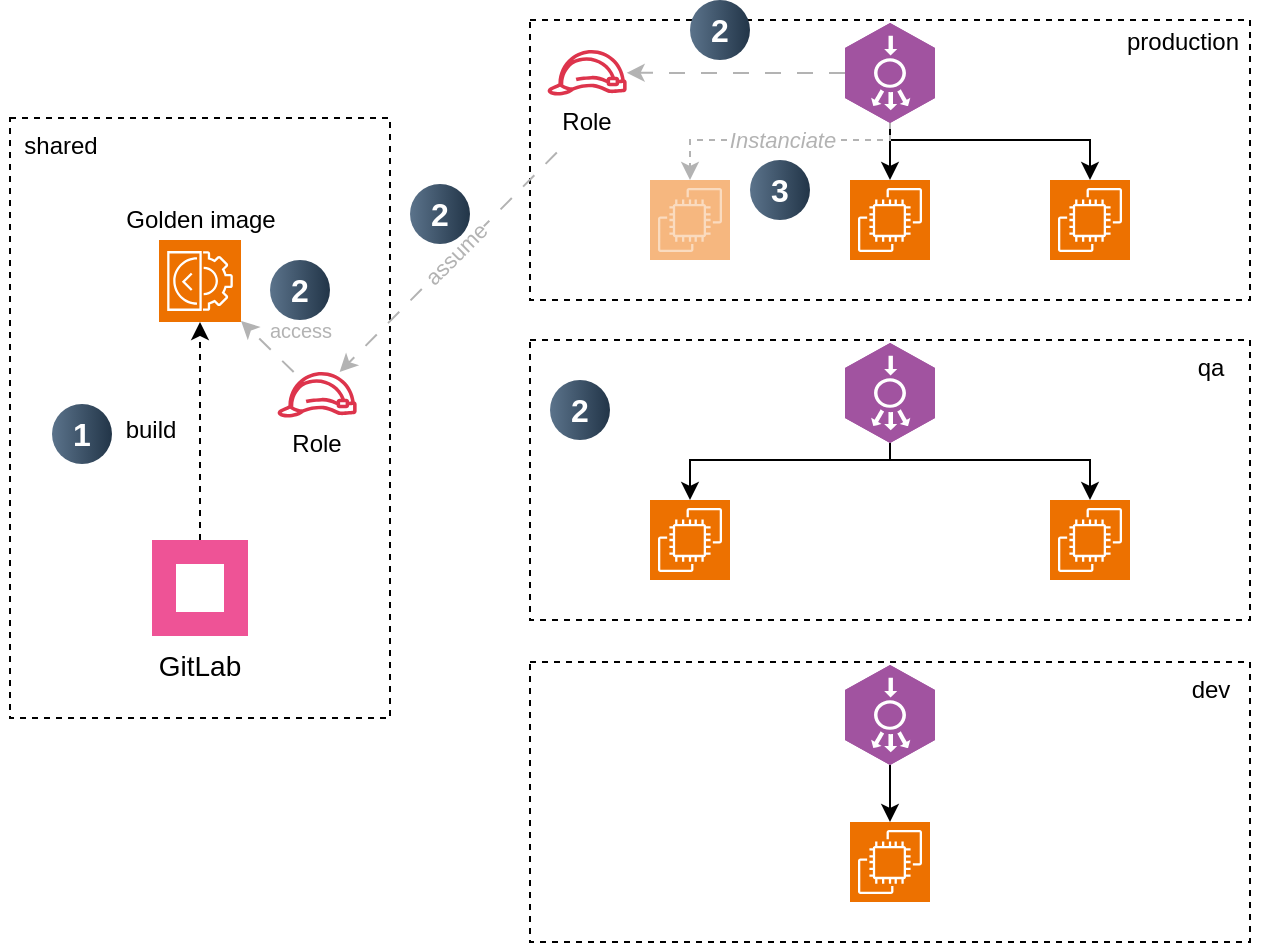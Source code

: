 <mxfile version="28.1.2">
  <diagram name="Page-1" id="UMdIsJpFt6OiylJDPuEt">
    <mxGraphModel dx="970" dy="643" grid="1" gridSize="10" guides="1" tooltips="1" connect="1" arrows="1" fold="1" page="1" pageScale="1" pageWidth="850" pageHeight="1100" math="0" shadow="0">
      <root>
        <mxCell id="0" />
        <mxCell id="1" parent="0" />
        <mxCell id="ceMDOJEJxZefSHWDEho2-1" value="" style="rounded=0;whiteSpace=wrap;html=1;fillColor=none;dashed=1;" parent="1" vertex="1">
          <mxGeometry x="400" y="360" width="360" height="140" as="geometry" />
        </mxCell>
        <mxCell id="ceMDOJEJxZefSHWDEho2-3" value="production" style="text;html=1;align=center;verticalAlign=middle;resizable=0;points=[];autosize=1;strokeColor=none;fillColor=none;" parent="1" vertex="1">
          <mxGeometry x="686" y="356" width="80" height="30" as="geometry" />
        </mxCell>
        <mxCell id="ceMDOJEJxZefSHWDEho2-7" value="" style="edgeStyle=orthogonalEdgeStyle;rounded=0;orthogonalLoop=1;jettySize=auto;html=1;" parent="1" source="ceMDOJEJxZefSHWDEho2-4" target="ceMDOJEJxZefSHWDEho2-5" edge="1">
          <mxGeometry relative="1" as="geometry" />
        </mxCell>
        <mxCell id="ceMDOJEJxZefSHWDEho2-8" style="edgeStyle=orthogonalEdgeStyle;rounded=0;orthogonalLoop=1;jettySize=auto;html=1;" parent="1" source="ceMDOJEJxZefSHWDEho2-4" target="ceMDOJEJxZefSHWDEho2-6" edge="1">
          <mxGeometry relative="1" as="geometry">
            <Array as="points">
              <mxPoint x="580" y="420" />
              <mxPoint x="680" y="420" />
            </Array>
          </mxGeometry>
        </mxCell>
        <mxCell id="ceMDOJEJxZefSHWDEho2-23" style="edgeStyle=orthogonalEdgeStyle;rounded=0;orthogonalLoop=1;jettySize=auto;html=1;strokeColor=#B3B3B3;dashed=1;" parent="1" source="ceMDOJEJxZefSHWDEho2-4" target="ceMDOJEJxZefSHWDEho2-22" edge="1">
          <mxGeometry relative="1" as="geometry">
            <Array as="points">
              <mxPoint x="580" y="420" />
              <mxPoint x="480" y="420" />
            </Array>
          </mxGeometry>
        </mxCell>
        <mxCell id="ceMDOJEJxZefSHWDEho2-24" value="&lt;i&gt;&lt;font style=&quot;color: rgb(179, 179, 179);&quot;&gt;Instanciate&lt;/font&gt;&lt;/i&gt;" style="edgeLabel;html=1;align=center;verticalAlign=middle;resizable=0;points=[];" parent="ceMDOJEJxZefSHWDEho2-23" vertex="1" connectable="0">
          <mxGeometry x="0.194" relative="1" as="geometry">
            <mxPoint x="14" as="offset" />
          </mxGeometry>
        </mxCell>
        <mxCell id="ceMDOJEJxZefSHWDEho2-48" style="edgeStyle=orthogonalEdgeStyle;rounded=0;orthogonalLoop=1;jettySize=auto;html=1;dashed=1;dashPattern=8 8;strokeColor=#B3B3B3;" parent="1" source="ceMDOJEJxZefSHWDEho2-4" target="ceMDOJEJxZefSHWDEho2-46" edge="1">
          <mxGeometry relative="1" as="geometry" />
        </mxCell>
        <mxCell id="ceMDOJEJxZefSHWDEho2-4" value="" style="verticalLabelPosition=bottom;sketch=0;html=1;fillColor=#A153A0;strokeColor=#ffffff;verticalAlign=top;align=center;points=[[0,0.5,0],[0.125,0.25,0],[0.25,0,0],[0.5,0,0],[0.75,0,0],[0.875,0.25,0],[1,0.5,0],[0.875,0.75,0],[0.75,1,0],[0.5,1,0],[0.125,0.75,0]];pointerEvents=1;shape=mxgraph.cisco_safe.compositeIcon;bgIcon=mxgraph.cisco_safe.design.blank_device;resIcon=mxgraph.cisco_safe.design.load_balancer;rotation=90;" parent="1" vertex="1">
          <mxGeometry x="555" y="364" width="50" height="45" as="geometry" />
        </mxCell>
        <mxCell id="ceMDOJEJxZefSHWDEho2-5" value="" style="sketch=0;points=[[0,0,0],[0.25,0,0],[0.5,0,0],[0.75,0,0],[1,0,0],[0,1,0],[0.25,1,0],[0.5,1,0],[0.75,1,0],[1,1,0],[0,0.25,0],[0,0.5,0],[0,0.75,0],[1,0.25,0],[1,0.5,0],[1,0.75,0]];outlineConnect=0;fontColor=#232F3E;fillColor=#ED7100;strokeColor=#ffffff;dashed=0;verticalLabelPosition=bottom;verticalAlign=top;align=center;html=1;fontSize=12;fontStyle=0;aspect=fixed;shape=mxgraph.aws4.resourceIcon;resIcon=mxgraph.aws4.ec2;" parent="1" vertex="1">
          <mxGeometry x="560" y="440" width="40" height="40" as="geometry" />
        </mxCell>
        <mxCell id="ceMDOJEJxZefSHWDEho2-6" value="" style="sketch=0;points=[[0,0,0],[0.25,0,0],[0.5,0,0],[0.75,0,0],[1,0,0],[0,1,0],[0.25,1,0],[0.5,1,0],[0.75,1,0],[1,1,0],[0,0.25,0],[0,0.5,0],[0,0.75,0],[1,0.25,0],[1,0.5,0],[1,0.75,0]];outlineConnect=0;fontColor=#232F3E;fillColor=#ED7100;strokeColor=#ffffff;dashed=0;verticalLabelPosition=bottom;verticalAlign=top;align=center;html=1;fontSize=12;fontStyle=0;aspect=fixed;shape=mxgraph.aws4.resourceIcon;resIcon=mxgraph.aws4.ec2;" parent="1" vertex="1">
          <mxGeometry x="660" y="440" width="40" height="40" as="geometry" />
        </mxCell>
        <mxCell id="ceMDOJEJxZefSHWDEho2-9" value="" style="rounded=0;whiteSpace=wrap;html=1;fillColor=none;dashed=1;" parent="1" vertex="1">
          <mxGeometry x="140" y="409" width="190" height="300" as="geometry" />
        </mxCell>
        <mxCell id="ceMDOJEJxZefSHWDEho2-10" value="shared" style="text;html=1;align=center;verticalAlign=middle;resizable=0;points=[];autosize=1;strokeColor=none;fillColor=none;" parent="1" vertex="1">
          <mxGeometry x="135" y="408" width="60" height="30" as="geometry" />
        </mxCell>
        <mxCell id="ceMDOJEJxZefSHWDEho2-13" value="" style="sketch=0;points=[[0,0,0],[0.25,0,0],[0.5,0,0],[0.75,0,0],[1,0,0],[0,1,0],[0.25,1,0],[0.5,1,0],[0.75,1,0],[1,1,0],[0,0.25,0],[0,0.5,0],[0,0.75,0],[1,0.25,0],[1,0.5,0],[1,0.75,0]];outlineConnect=0;fontColor=#232F3E;fillColor=#ED7100;strokeColor=#ffffff;dashed=0;verticalLabelPosition=bottom;verticalAlign=top;align=center;html=1;fontSize=12;fontStyle=0;aspect=fixed;shape=mxgraph.aws4.resourceIcon;resIcon=mxgraph.aws4.ec2_image_builder;" parent="1" vertex="1">
          <mxGeometry x="214.5" y="470" width="41" height="41" as="geometry" />
        </mxCell>
        <mxCell id="ceMDOJEJxZefSHWDEho2-14" value="Golden image" style="text;html=1;align=center;verticalAlign=middle;resizable=0;points=[];autosize=1;strokeColor=none;fillColor=none;" parent="1" vertex="1">
          <mxGeometry x="185" y="445" width="100" height="30" as="geometry" />
        </mxCell>
        <mxCell id="ceMDOJEJxZefSHWDEho2-15" value="GitLab" style="shape=rect;fillColor=#EE5396;aspect=fixed;resizable=0;labelPosition=center;verticalLabelPosition=bottom;align=center;verticalAlign=top;strokeColor=none;fontSize=14;" parent="1" vertex="1">
          <mxGeometry x="211" y="620" width="48" height="48" as="geometry" />
        </mxCell>
        <mxCell id="ceMDOJEJxZefSHWDEho2-16" value="" style="fillColor=#ffffff;strokeColor=none;dashed=0;outlineConnect=0;html=1;labelPosition=center;verticalLabelPosition=bottom;verticalAlign=top;part=1;movable=0;resizable=0;rotatable=0;shape=mxgraph.ibm_cloud.logo--gitlab" parent="ceMDOJEJxZefSHWDEho2-15" vertex="1">
          <mxGeometry width="24" height="24" relative="1" as="geometry">
            <mxPoint x="12" y="12" as="offset" />
          </mxGeometry>
        </mxCell>
        <mxCell id="ceMDOJEJxZefSHWDEho2-17" style="edgeStyle=orthogonalEdgeStyle;rounded=0;orthogonalLoop=1;jettySize=auto;html=1;entryX=0.5;entryY=1;entryDx=0;entryDy=0;entryPerimeter=0;exitX=0.5;exitY=0;exitDx=0;exitDy=0;dashed=1;" parent="1" source="ceMDOJEJxZefSHWDEho2-15" target="ceMDOJEJxZefSHWDEho2-13" edge="1">
          <mxGeometry relative="1" as="geometry" />
        </mxCell>
        <mxCell id="ceMDOJEJxZefSHWDEho2-18" value="build" style="text;html=1;align=center;verticalAlign=middle;resizable=0;points=[];autosize=1;strokeColor=none;fillColor=none;" parent="1" vertex="1">
          <mxGeometry x="185" y="550" width="50" height="30" as="geometry" />
        </mxCell>
        <mxCell id="ceMDOJEJxZefSHWDEho2-21" value="" style="group" parent="1" vertex="1" connectable="0">
          <mxGeometry x="260" y="536" width="60" height="44" as="geometry" />
        </mxCell>
        <mxCell id="ceMDOJEJxZefSHWDEho2-19" value="" style="sketch=0;outlineConnect=0;fontColor=#232F3E;gradientColor=none;fillColor=#DD344C;strokeColor=none;dashed=0;verticalLabelPosition=bottom;verticalAlign=top;align=center;html=1;fontSize=12;fontStyle=0;aspect=fixed;pointerEvents=1;shape=mxgraph.aws4.role;" parent="ceMDOJEJxZefSHWDEho2-21" vertex="1">
          <mxGeometry x="13.386" width="40.34" height="22.757" as="geometry" />
        </mxCell>
        <mxCell id="ceMDOJEJxZefSHWDEho2-20" value="Role" style="text;html=1;align=center;verticalAlign=middle;resizable=0;points=[];autosize=1;strokeColor=none;fillColor=none;" parent="ceMDOJEJxZefSHWDEho2-21" vertex="1">
          <mxGeometry x="8.256" y="21.241" width="50" height="30" as="geometry" />
        </mxCell>
        <mxCell id="ceMDOJEJxZefSHWDEho2-22" value="" style="sketch=0;points=[[0,0,0],[0.25,0,0],[0.5,0,0],[0.75,0,0],[1,0,0],[0,1,0],[0.25,1,0],[0.5,1,0],[0.75,1,0],[1,1,0],[0,0.25,0],[0,0.5,0],[0,0.75,0],[1,0.25,0],[1,0.5,0],[1,0.75,0]];outlineConnect=0;fontColor=#232F3E;fillColor=#ED7100;strokeColor=#ffffff;dashed=0;verticalLabelPosition=bottom;verticalAlign=top;align=center;html=1;fontSize=12;fontStyle=0;aspect=fixed;shape=mxgraph.aws4.resourceIcon;resIcon=mxgraph.aws4.ec2;opacity=50;" parent="1" vertex="1">
          <mxGeometry x="460" y="440" width="40" height="40" as="geometry" />
        </mxCell>
        <mxCell id="ceMDOJEJxZefSHWDEho2-25" value="" style="rounded=0;whiteSpace=wrap;html=1;fillColor=none;dashed=1;" parent="1" vertex="1">
          <mxGeometry x="400" y="520" width="360" height="140" as="geometry" />
        </mxCell>
        <mxCell id="ceMDOJEJxZefSHWDEho2-26" value="" style="edgeStyle=orthogonalEdgeStyle;rounded=0;orthogonalLoop=1;jettySize=auto;html=1;" parent="1" source="ceMDOJEJxZefSHWDEho2-30" target="ceMDOJEJxZefSHWDEho2-31" edge="1">
          <mxGeometry relative="1" as="geometry">
            <Array as="points">
              <mxPoint x="580" y="580" />
              <mxPoint x="480" y="580" />
            </Array>
          </mxGeometry>
        </mxCell>
        <mxCell id="ceMDOJEJxZefSHWDEho2-27" style="edgeStyle=orthogonalEdgeStyle;rounded=0;orthogonalLoop=1;jettySize=auto;html=1;" parent="1" source="ceMDOJEJxZefSHWDEho2-30" target="ceMDOJEJxZefSHWDEho2-32" edge="1">
          <mxGeometry relative="1" as="geometry">
            <Array as="points">
              <mxPoint x="580" y="580" />
              <mxPoint x="680" y="580" />
            </Array>
          </mxGeometry>
        </mxCell>
        <mxCell id="ceMDOJEJxZefSHWDEho2-30" value="" style="verticalLabelPosition=bottom;sketch=0;html=1;fillColor=#A153A0;strokeColor=#ffffff;verticalAlign=top;align=center;points=[[0,0.5,0],[0.125,0.25,0],[0.25,0,0],[0.5,0,0],[0.75,0,0],[0.875,0.25,0],[1,0.5,0],[0.875,0.75,0],[0.75,1,0],[0.5,1,0],[0.125,0.75,0]];pointerEvents=1;shape=mxgraph.cisco_safe.compositeIcon;bgIcon=mxgraph.cisco_safe.design.blank_device;resIcon=mxgraph.cisco_safe.design.load_balancer;rotation=90;" parent="1" vertex="1">
          <mxGeometry x="555" y="524" width="50" height="45" as="geometry" />
        </mxCell>
        <mxCell id="ceMDOJEJxZefSHWDEho2-31" value="" style="sketch=0;points=[[0,0,0],[0.25,0,0],[0.5,0,0],[0.75,0,0],[1,0,0],[0,1,0],[0.25,1,0],[0.5,1,0],[0.75,1,0],[1,1,0],[0,0.25,0],[0,0.5,0],[0,0.75,0],[1,0.25,0],[1,0.5,0],[1,0.75,0]];outlineConnect=0;fontColor=#232F3E;fillColor=#ED7100;strokeColor=#ffffff;dashed=0;verticalLabelPosition=bottom;verticalAlign=top;align=center;html=1;fontSize=12;fontStyle=0;aspect=fixed;shape=mxgraph.aws4.resourceIcon;resIcon=mxgraph.aws4.ec2;" parent="1" vertex="1">
          <mxGeometry x="460" y="600" width="40" height="40" as="geometry" />
        </mxCell>
        <mxCell id="ceMDOJEJxZefSHWDEho2-32" value="" style="sketch=0;points=[[0,0,0],[0.25,0,0],[0.5,0,0],[0.75,0,0],[1,0,0],[0,1,0],[0.25,1,0],[0.5,1,0],[0.75,1,0],[1,1,0],[0,0.25,0],[0,0.5,0],[0,0.75,0],[1,0.25,0],[1,0.5,0],[1,0.75,0]];outlineConnect=0;fontColor=#232F3E;fillColor=#ED7100;strokeColor=#ffffff;dashed=0;verticalLabelPosition=bottom;verticalAlign=top;align=center;html=1;fontSize=12;fontStyle=0;aspect=fixed;shape=mxgraph.aws4.resourceIcon;resIcon=mxgraph.aws4.ec2;" parent="1" vertex="1">
          <mxGeometry x="660" y="600" width="40" height="40" as="geometry" />
        </mxCell>
        <mxCell id="ceMDOJEJxZefSHWDEho2-34" value="qa" style="text;html=1;align=center;verticalAlign=middle;resizable=0;points=[];autosize=1;strokeColor=none;fillColor=none;" parent="1" vertex="1">
          <mxGeometry x="720" y="519" width="40" height="30" as="geometry" />
        </mxCell>
        <mxCell id="ceMDOJEJxZefSHWDEho2-35" value="" style="rounded=0;whiteSpace=wrap;html=1;fillColor=none;dashed=1;" parent="1" vertex="1">
          <mxGeometry x="400" y="681" width="360" height="140" as="geometry" />
        </mxCell>
        <mxCell id="ceMDOJEJxZefSHWDEho2-36" value="" style="edgeStyle=orthogonalEdgeStyle;rounded=0;orthogonalLoop=1;jettySize=auto;html=1;" parent="1" source="ceMDOJEJxZefSHWDEho2-40" target="ceMDOJEJxZefSHWDEho2-41" edge="1">
          <mxGeometry relative="1" as="geometry" />
        </mxCell>
        <mxCell id="ceMDOJEJxZefSHWDEho2-40" value="" style="verticalLabelPosition=bottom;sketch=0;html=1;fillColor=#A153A0;strokeColor=#ffffff;verticalAlign=top;align=center;points=[[0,0.5,0],[0.125,0.25,0],[0.25,0,0],[0.5,0,0],[0.75,0,0],[0.875,0.25,0],[1,0.5,0],[0.875,0.75,0],[0.75,1,0],[0.5,1,0],[0.125,0.75,0]];pointerEvents=1;shape=mxgraph.cisco_safe.compositeIcon;bgIcon=mxgraph.cisco_safe.design.blank_device;resIcon=mxgraph.cisco_safe.design.load_balancer;rotation=90;" parent="1" vertex="1">
          <mxGeometry x="555" y="685" width="50" height="45" as="geometry" />
        </mxCell>
        <mxCell id="ceMDOJEJxZefSHWDEho2-41" value="" style="sketch=0;points=[[0,0,0],[0.25,0,0],[0.5,0,0],[0.75,0,0],[1,0,0],[0,1,0],[0.25,1,0],[0.5,1,0],[0.75,1,0],[1,1,0],[0,0.25,0],[0,0.5,0],[0,0.75,0],[1,0.25,0],[1,0.5,0],[1,0.75,0]];outlineConnect=0;fontColor=#232F3E;fillColor=#ED7100;strokeColor=#ffffff;dashed=0;verticalLabelPosition=bottom;verticalAlign=top;align=center;html=1;fontSize=12;fontStyle=0;aspect=fixed;shape=mxgraph.aws4.resourceIcon;resIcon=mxgraph.aws4.ec2;" parent="1" vertex="1">
          <mxGeometry x="560" y="761" width="40" height="40" as="geometry" />
        </mxCell>
        <mxCell id="ceMDOJEJxZefSHWDEho2-44" value="dev" style="text;html=1;align=center;verticalAlign=middle;resizable=0;points=[];autosize=1;strokeColor=none;fillColor=none;" parent="1" vertex="1">
          <mxGeometry x="720" y="680" width="40" height="30" as="geometry" />
        </mxCell>
        <mxCell id="ceMDOJEJxZefSHWDEho2-45" value="" style="group" parent="1" vertex="1" connectable="0">
          <mxGeometry x="395" y="375" width="60" height="44" as="geometry" />
        </mxCell>
        <mxCell id="ceMDOJEJxZefSHWDEho2-46" value="" style="sketch=0;outlineConnect=0;fontColor=#232F3E;gradientColor=none;fillColor=#DD344C;strokeColor=none;dashed=0;verticalLabelPosition=bottom;verticalAlign=top;align=center;html=1;fontSize=12;fontStyle=0;aspect=fixed;pointerEvents=1;shape=mxgraph.aws4.role;" parent="ceMDOJEJxZefSHWDEho2-45" vertex="1">
          <mxGeometry x="13.386" width="40.34" height="22.757" as="geometry" />
        </mxCell>
        <mxCell id="ceMDOJEJxZefSHWDEho2-47" value="Role" style="text;html=1;align=center;verticalAlign=middle;resizable=0;points=[];autosize=1;strokeColor=none;fillColor=none;" parent="ceMDOJEJxZefSHWDEho2-45" vertex="1">
          <mxGeometry x="8.256" y="21.241" width="50" height="30" as="geometry" />
        </mxCell>
        <mxCell id="ceMDOJEJxZefSHWDEho2-49" style="rounded=0;orthogonalLoop=1;jettySize=auto;html=1;fillColor=#f5f5f5;strokeColor=#B3B3B3;dashed=1;dashPattern=8 8;" parent="1" source="ceMDOJEJxZefSHWDEho2-47" target="ceMDOJEJxZefSHWDEho2-19" edge="1">
          <mxGeometry relative="1" as="geometry" />
        </mxCell>
        <mxCell id="ceMDOJEJxZefSHWDEho2-52" value="&lt;font style=&quot;color: rgb(179, 179, 179);&quot;&gt;assume&lt;/font&gt;" style="edgeLabel;html=1;align=center;verticalAlign=middle;resizable=0;points=[];rotation=-45;" parent="ceMDOJEJxZefSHWDEho2-49" vertex="1" connectable="0">
          <mxGeometry x="-0.068" relative="1" as="geometry">
            <mxPoint as="offset" />
          </mxGeometry>
        </mxCell>
        <mxCell id="ceMDOJEJxZefSHWDEho2-50" style="rounded=0;orthogonalLoop=1;jettySize=auto;html=1;fillColor=#f5f5f5;strokeColor=#B3B3B3;dashed=1;dashPattern=8 8;" parent="1" source="ceMDOJEJxZefSHWDEho2-19" target="ceMDOJEJxZefSHWDEho2-13" edge="1">
          <mxGeometry relative="1" as="geometry">
            <mxPoint x="408" y="520" as="sourcePoint" />
            <mxPoint x="300" y="630" as="targetPoint" />
          </mxGeometry>
        </mxCell>
        <mxCell id="ceMDOJEJxZefSHWDEho2-51" value="&lt;font style=&quot;font-size: 10px; color: rgb(179, 179, 179);&quot;&gt;access&lt;/font&gt;" style="text;html=1;align=center;verticalAlign=middle;resizable=0;points=[];autosize=1;strokeColor=none;fillColor=none;" parent="1" vertex="1">
          <mxGeometry x="260" y="500" width="50" height="30" as="geometry" />
        </mxCell>
        <mxCell id="ceMDOJEJxZefSHWDEho2-54" value="1" style="ellipse;whiteSpace=wrap;html=1;aspect=fixed;rotation=0;gradientColor=#223548;strokeColor=none;gradientDirection=east;fillColor=#5b738b;rounded=0;pointerEvents=0;fontFamily=Helvetica;fontSize=16;fontColor=#FFFFFF;spacingTop=4;spacingBottom=4;spacingLeft=4;spacingRight=4;points=[];fontStyle=1" parent="1" vertex="1">
          <mxGeometry x="161" y="552" width="30" height="30" as="geometry" />
        </mxCell>
        <mxCell id="ceMDOJEJxZefSHWDEho2-56" value="2" style="ellipse;whiteSpace=wrap;html=1;aspect=fixed;rotation=0;gradientColor=#223548;strokeColor=none;gradientDirection=east;fillColor=#5b738b;rounded=0;pointerEvents=0;fontFamily=Helvetica;fontSize=16;fontColor=#FFFFFF;spacingTop=4;spacingBottom=4;spacingLeft=4;spacingRight=4;points=[];fontStyle=1" parent="1" vertex="1">
          <mxGeometry x="480" y="350" width="30" height="30" as="geometry" />
        </mxCell>
        <mxCell id="ceMDOJEJxZefSHWDEho2-57" value="2" style="ellipse;whiteSpace=wrap;html=1;aspect=fixed;rotation=0;gradientColor=#223548;strokeColor=none;gradientDirection=east;fillColor=#5b738b;rounded=0;pointerEvents=0;fontFamily=Helvetica;fontSize=16;fontColor=#FFFFFF;spacingTop=4;spacingBottom=4;spacingLeft=4;spacingRight=4;points=[];fontStyle=1" parent="1" vertex="1">
          <mxGeometry x="340" y="442" width="30" height="30" as="geometry" />
        </mxCell>
        <mxCell id="ceMDOJEJxZefSHWDEho2-58" value="2" style="ellipse;whiteSpace=wrap;html=1;aspect=fixed;rotation=0;gradientColor=#223548;strokeColor=none;gradientDirection=east;fillColor=#5b738b;rounded=0;pointerEvents=0;fontFamily=Helvetica;fontSize=16;fontColor=#FFFFFF;spacingTop=4;spacingBottom=4;spacingLeft=4;spacingRight=4;points=[];fontStyle=1" parent="1" vertex="1">
          <mxGeometry x="270" y="480" width="30" height="30" as="geometry" />
        </mxCell>
        <mxCell id="ceMDOJEJxZefSHWDEho2-60" value="3" style="ellipse;whiteSpace=wrap;html=1;aspect=fixed;rotation=0;gradientColor=#223548;strokeColor=none;gradientDirection=east;fillColor=#5b738b;rounded=0;pointerEvents=0;fontFamily=Helvetica;fontSize=16;fontColor=#FFFFFF;spacingTop=4;spacingBottom=4;spacingLeft=4;spacingRight=4;points=[];fontStyle=1" parent="1" vertex="1">
          <mxGeometry x="510" y="430" width="30" height="30" as="geometry" />
        </mxCell>
        <mxCell id="HCF8riZzp7Zp5qHeB92j-1" value="2" style="ellipse;whiteSpace=wrap;html=1;aspect=fixed;rotation=0;gradientColor=#223548;strokeColor=none;gradientDirection=east;fillColor=#5b738b;rounded=0;pointerEvents=0;fontFamily=Helvetica;fontSize=16;fontColor=#FFFFFF;spacingTop=4;spacingBottom=4;spacingLeft=4;spacingRight=4;points=[];fontStyle=1" vertex="1" parent="1">
          <mxGeometry x="410" y="540" width="30" height="30" as="geometry" />
        </mxCell>
      </root>
    </mxGraphModel>
  </diagram>
</mxfile>
